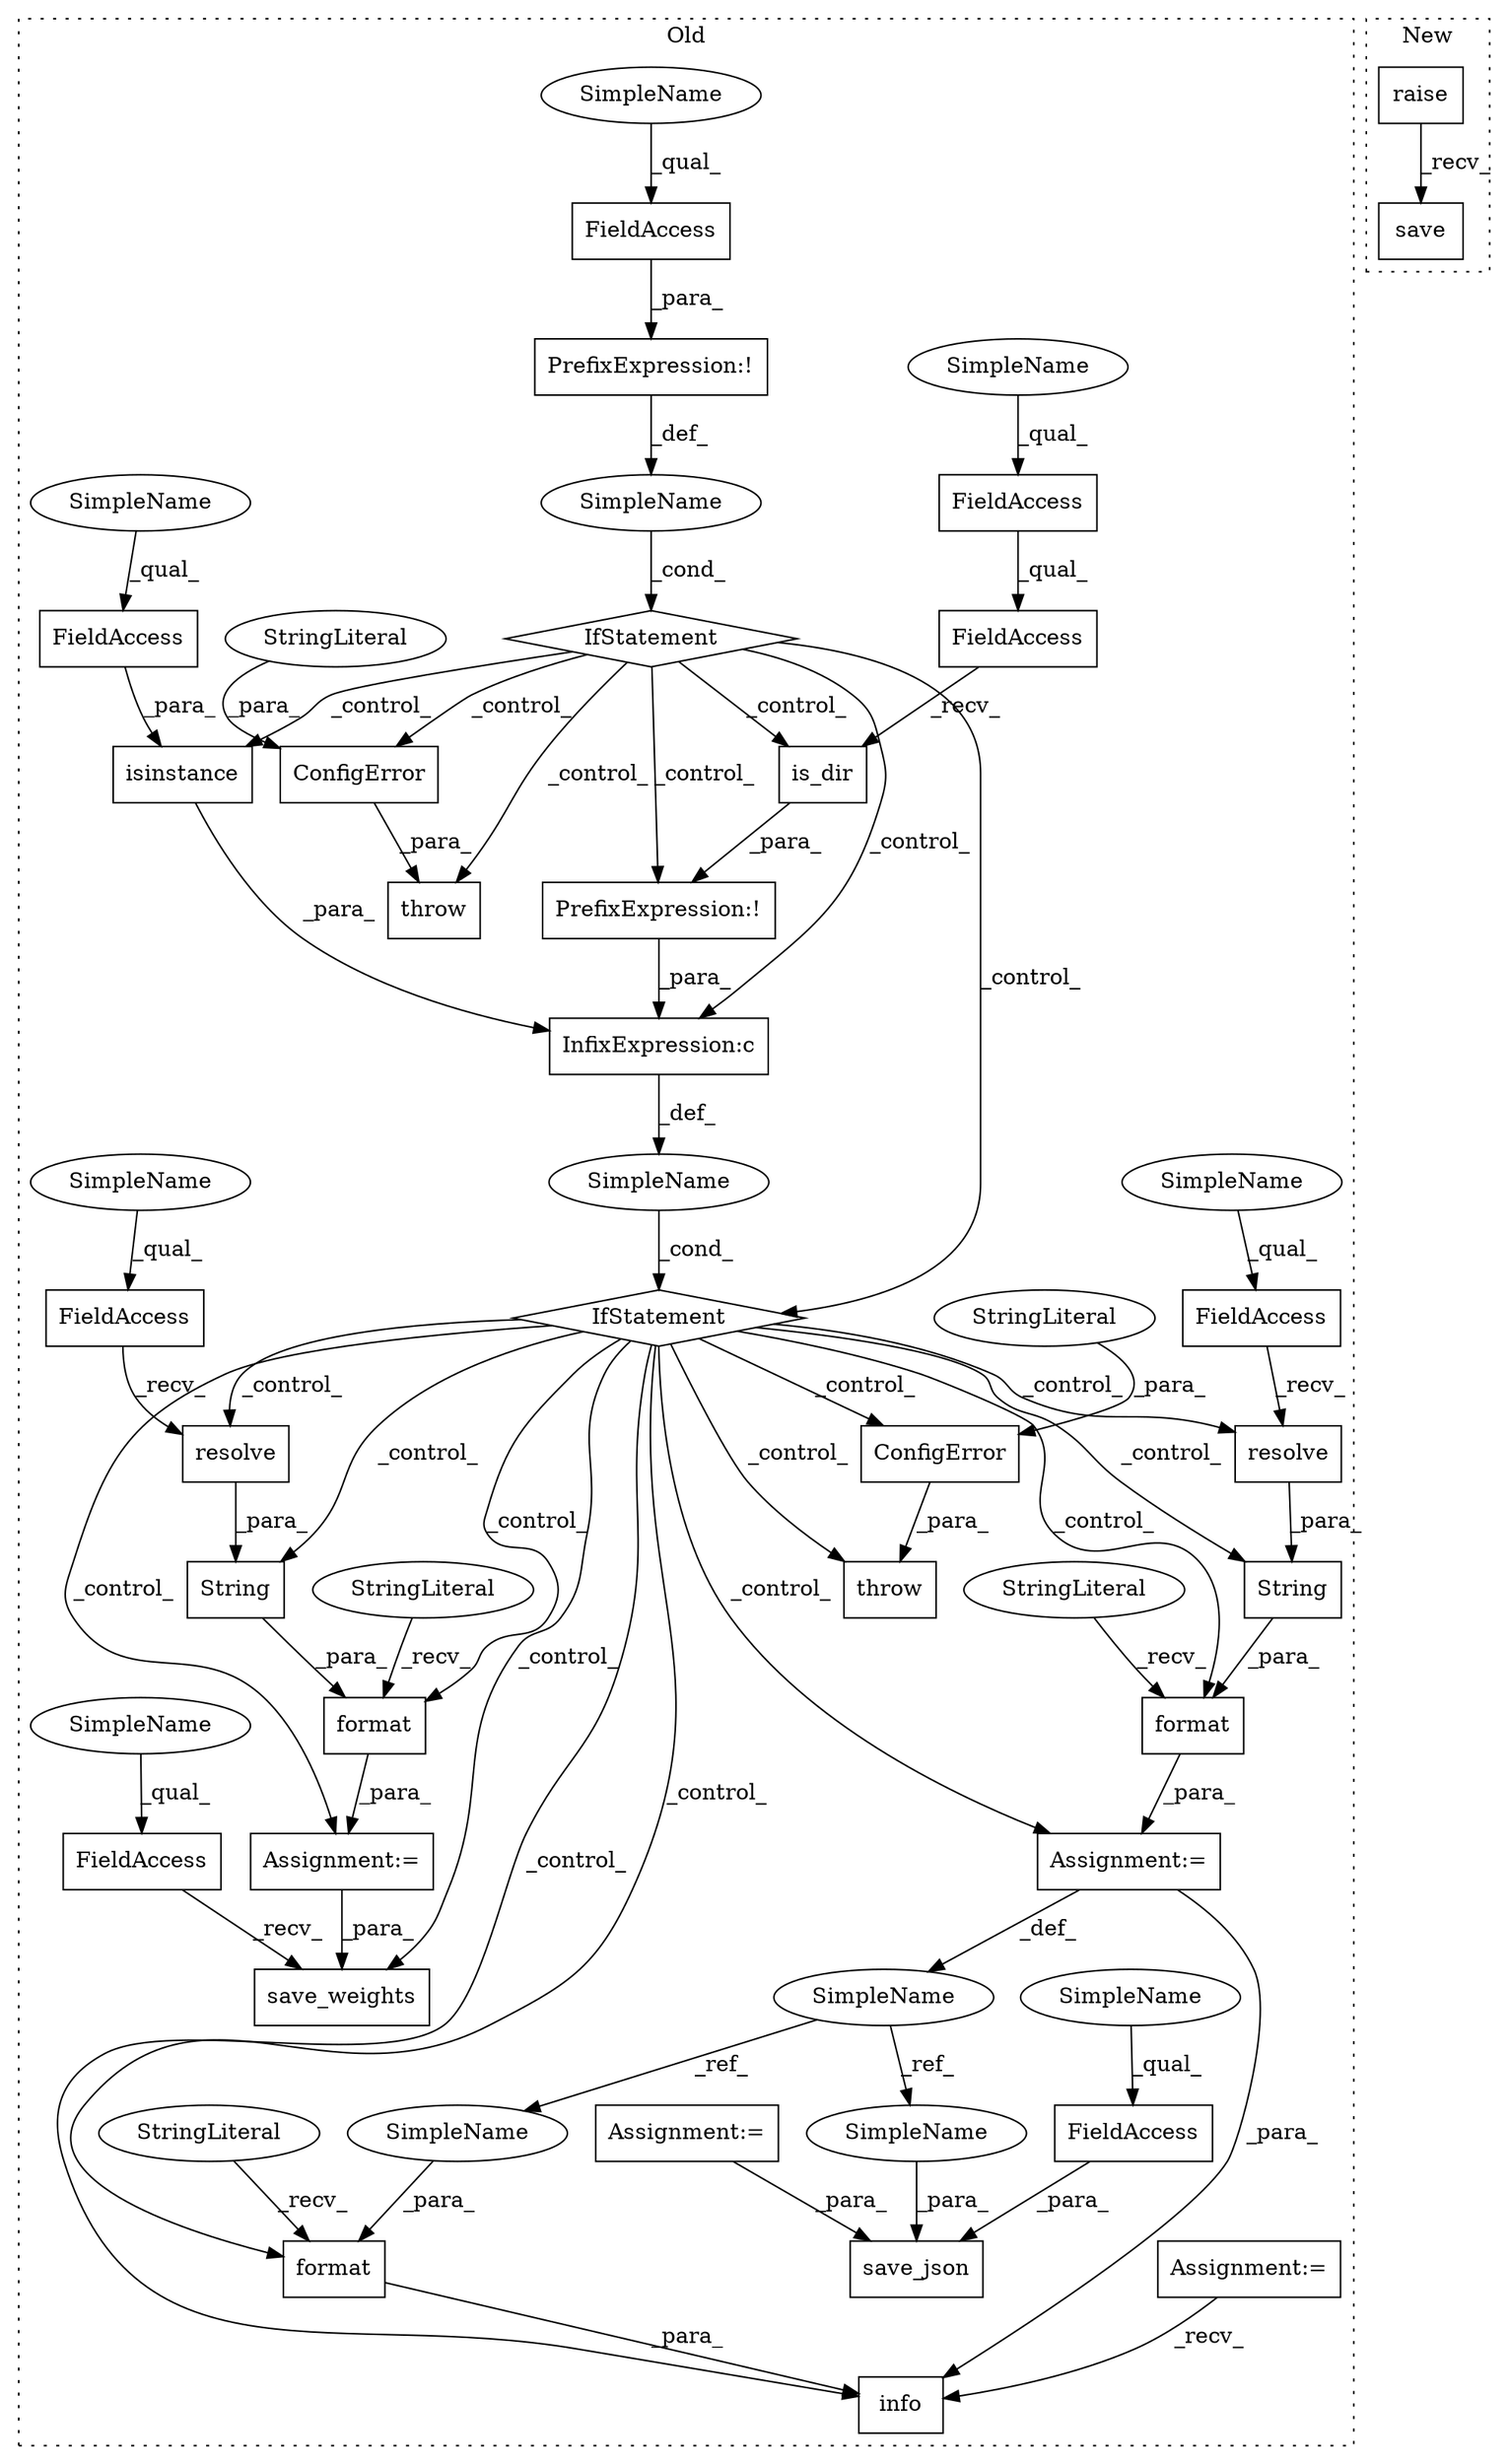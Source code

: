digraph G {
subgraph cluster0 {
1 [label="is_dir" a="32" s="9084" l="8" shape="box"];
3 [label="SimpleName" a="42" s="" l="" shape="ellipse"];
4 [label="InfixExpression:c" a="27" s="9057" l="4" shape="box"];
5 [label="PrefixExpression:!" a="38" s="9061" l="1" shape="box"];
6 [label="PrefixExpression:!" a="38" s="8915" l="1" shape="box"];
7 [label="ConfigError" a="32" s="9108,9154" l="12,1" shape="box"];
8 [label="SimpleName" a="42" s="" l="" shape="ellipse"];
9 [label="throw" a="53" s="9102" l="6" shape="box"];
10 [label="ConfigError" a="32" s="8946,9003" l="12,1" shape="box"];
11 [label="resolve" a="32" s="9298" l="9" shape="box"];
12 [label="throw" a="53" s="8940" l="6" shape="box"];
13 [label="resolve" a="32" s="9229" l="9" shape="box"];
14 [label="FieldAccess" a="22" s="9214" l="14" shape="box"];
15 [label="FieldAccess" a="22" s="8916" l="14" shape="box"];
16 [label="FieldAccess" a="22" s="9283" l="14" shape="box"];
17 [label="FieldAccess" a="22" s="9062" l="21" shape="box"];
18 [label="FieldAccess" a="22" s="9037" l="14" shape="box"];
19 [label="FieldAccess" a="22" s="9574" l="8" shape="box"];
20 [label="FieldAccess" a="22" s="9062" l="14" shape="box"];
21 [label="FieldAccess" a="22" s="9374" l="10" shape="box"];
22 [label="format" a="32" s="9349,9364" l="7,1" shape="box"];
23 [label="SimpleName" a="42" s="9177" l="8" shape="ellipse"];
24 [label="save_json" a="32" s="9564,9591" l="10,1" shape="box"];
25 [label="format" a="32" s="9200,9239" l="7,1" shape="box"];
27 [label="IfStatement" a="25" s="9022,9092" l="4,2" shape="diamond"];
28 [label="format" a="32" s="9269,9308" l="7,1" shape="box"];
29 [label="IfStatement" a="25" s="8911,8930" l="4,2" shape="diamond"];
30 [label="String" a="32" s="9276,9307" l="7,1" shape="box"];
31 [label="save_weights" a="32" s="9385,9410" l="13,1" shape="box"];
32 [label="String" a="32" s="9207,9238" l="7,1" shape="box"];
33 [label="isinstance" a="32" s="9026,9056" l="11,1" shape="box"];
34 [label="StringLiteral" a="45" s="9186" l="13" shape="ellipse"];
35 [label="Assignment:=" a="7" s="8897" l="8" shape="box"];
36 [label="StringLiteral" a="45" s="9120" l="34" shape="ellipse"];
37 [label="Assignment:=" a="7" s="9185" l="1" shape="box"];
38 [label="StringLiteral" a="45" s="9261" l="7" shape="ellipse"];
39 [label="StringLiteral" a="45" s="9326" l="22" shape="ellipse"];
40 [label="Assignment:=" a="7" s="9260" l="1" shape="box"];
41 [label="StringLiteral" a="45" s="8958" l="45" shape="ellipse"];
42 [label="info" a="32" s="9321,9365" l="5,1" shape="box"];
43 [label="Assignment:=" a="7" s="8856" l="3" shape="box"];
44 [label="SimpleName" a="42" s="9374" l="4" shape="ellipse"];
45 [label="SimpleName" a="42" s="9574" l="4" shape="ellipse"];
46 [label="SimpleName" a="42" s="9214" l="4" shape="ellipse"];
47 [label="SimpleName" a="42" s="9283" l="4" shape="ellipse"];
48 [label="SimpleName" a="42" s="9062" l="4" shape="ellipse"];
49 [label="SimpleName" a="42" s="8916" l="4" shape="ellipse"];
50 [label="SimpleName" a="42" s="9037" l="4" shape="ellipse"];
51 [label="SimpleName" a="42" s="9356" l="8" shape="ellipse"];
52 [label="SimpleName" a="42" s="9583" l="8" shape="ellipse"];
label = "Old";
style="dotted";
}
subgraph cluster1 {
2 [label="save" a="32" s="8990,9000" l="5,1" shape="box"];
26 [label="raise" a="32" s="8982" l="7" shape="box"];
label = "New";
style="dotted";
}
1 -> 5 [label="_para_"];
3 -> 29 [label="_cond_"];
4 -> 8 [label="_def_"];
5 -> 4 [label="_para_"];
6 -> 3 [label="_def_"];
7 -> 9 [label="_para_"];
8 -> 27 [label="_cond_"];
10 -> 12 [label="_para_"];
11 -> 30 [label="_para_"];
13 -> 32 [label="_para_"];
14 -> 13 [label="_recv_"];
15 -> 6 [label="_para_"];
16 -> 11 [label="_recv_"];
17 -> 1 [label="_recv_"];
18 -> 33 [label="_para_"];
19 -> 24 [label="_para_"];
20 -> 17 [label="_qual_"];
21 -> 31 [label="_recv_"];
22 -> 42 [label="_para_"];
23 -> 51 [label="_ref_"];
23 -> 52 [label="_ref_"];
25 -> 37 [label="_para_"];
26 -> 2 [label="_recv_"];
27 -> 7 [label="_control_"];
27 -> 42 [label="_control_"];
27 -> 11 [label="_control_"];
27 -> 37 [label="_control_"];
27 -> 9 [label="_control_"];
27 -> 22 [label="_control_"];
27 -> 30 [label="_control_"];
27 -> 13 [label="_control_"];
27 -> 25 [label="_control_"];
27 -> 28 [label="_control_"];
27 -> 40 [label="_control_"];
27 -> 32 [label="_control_"];
27 -> 31 [label="_control_"];
28 -> 40 [label="_para_"];
29 -> 27 [label="_control_"];
29 -> 1 [label="_control_"];
29 -> 4 [label="_control_"];
29 -> 5 [label="_control_"];
29 -> 12 [label="_control_"];
29 -> 10 [label="_control_"];
29 -> 33 [label="_control_"];
30 -> 28 [label="_para_"];
32 -> 25 [label="_para_"];
33 -> 4 [label="_para_"];
34 -> 25 [label="_recv_"];
35 -> 24 [label="_para_"];
36 -> 7 [label="_para_"];
37 -> 23 [label="_def_"];
37 -> 42 [label="_para_"];
38 -> 28 [label="_recv_"];
39 -> 22 [label="_recv_"];
40 -> 31 [label="_para_"];
41 -> 10 [label="_para_"];
43 -> 42 [label="_recv_"];
44 -> 21 [label="_qual_"];
45 -> 19 [label="_qual_"];
46 -> 14 [label="_qual_"];
47 -> 16 [label="_qual_"];
48 -> 20 [label="_qual_"];
49 -> 15 [label="_qual_"];
50 -> 18 [label="_qual_"];
51 -> 22 [label="_para_"];
52 -> 24 [label="_para_"];
}